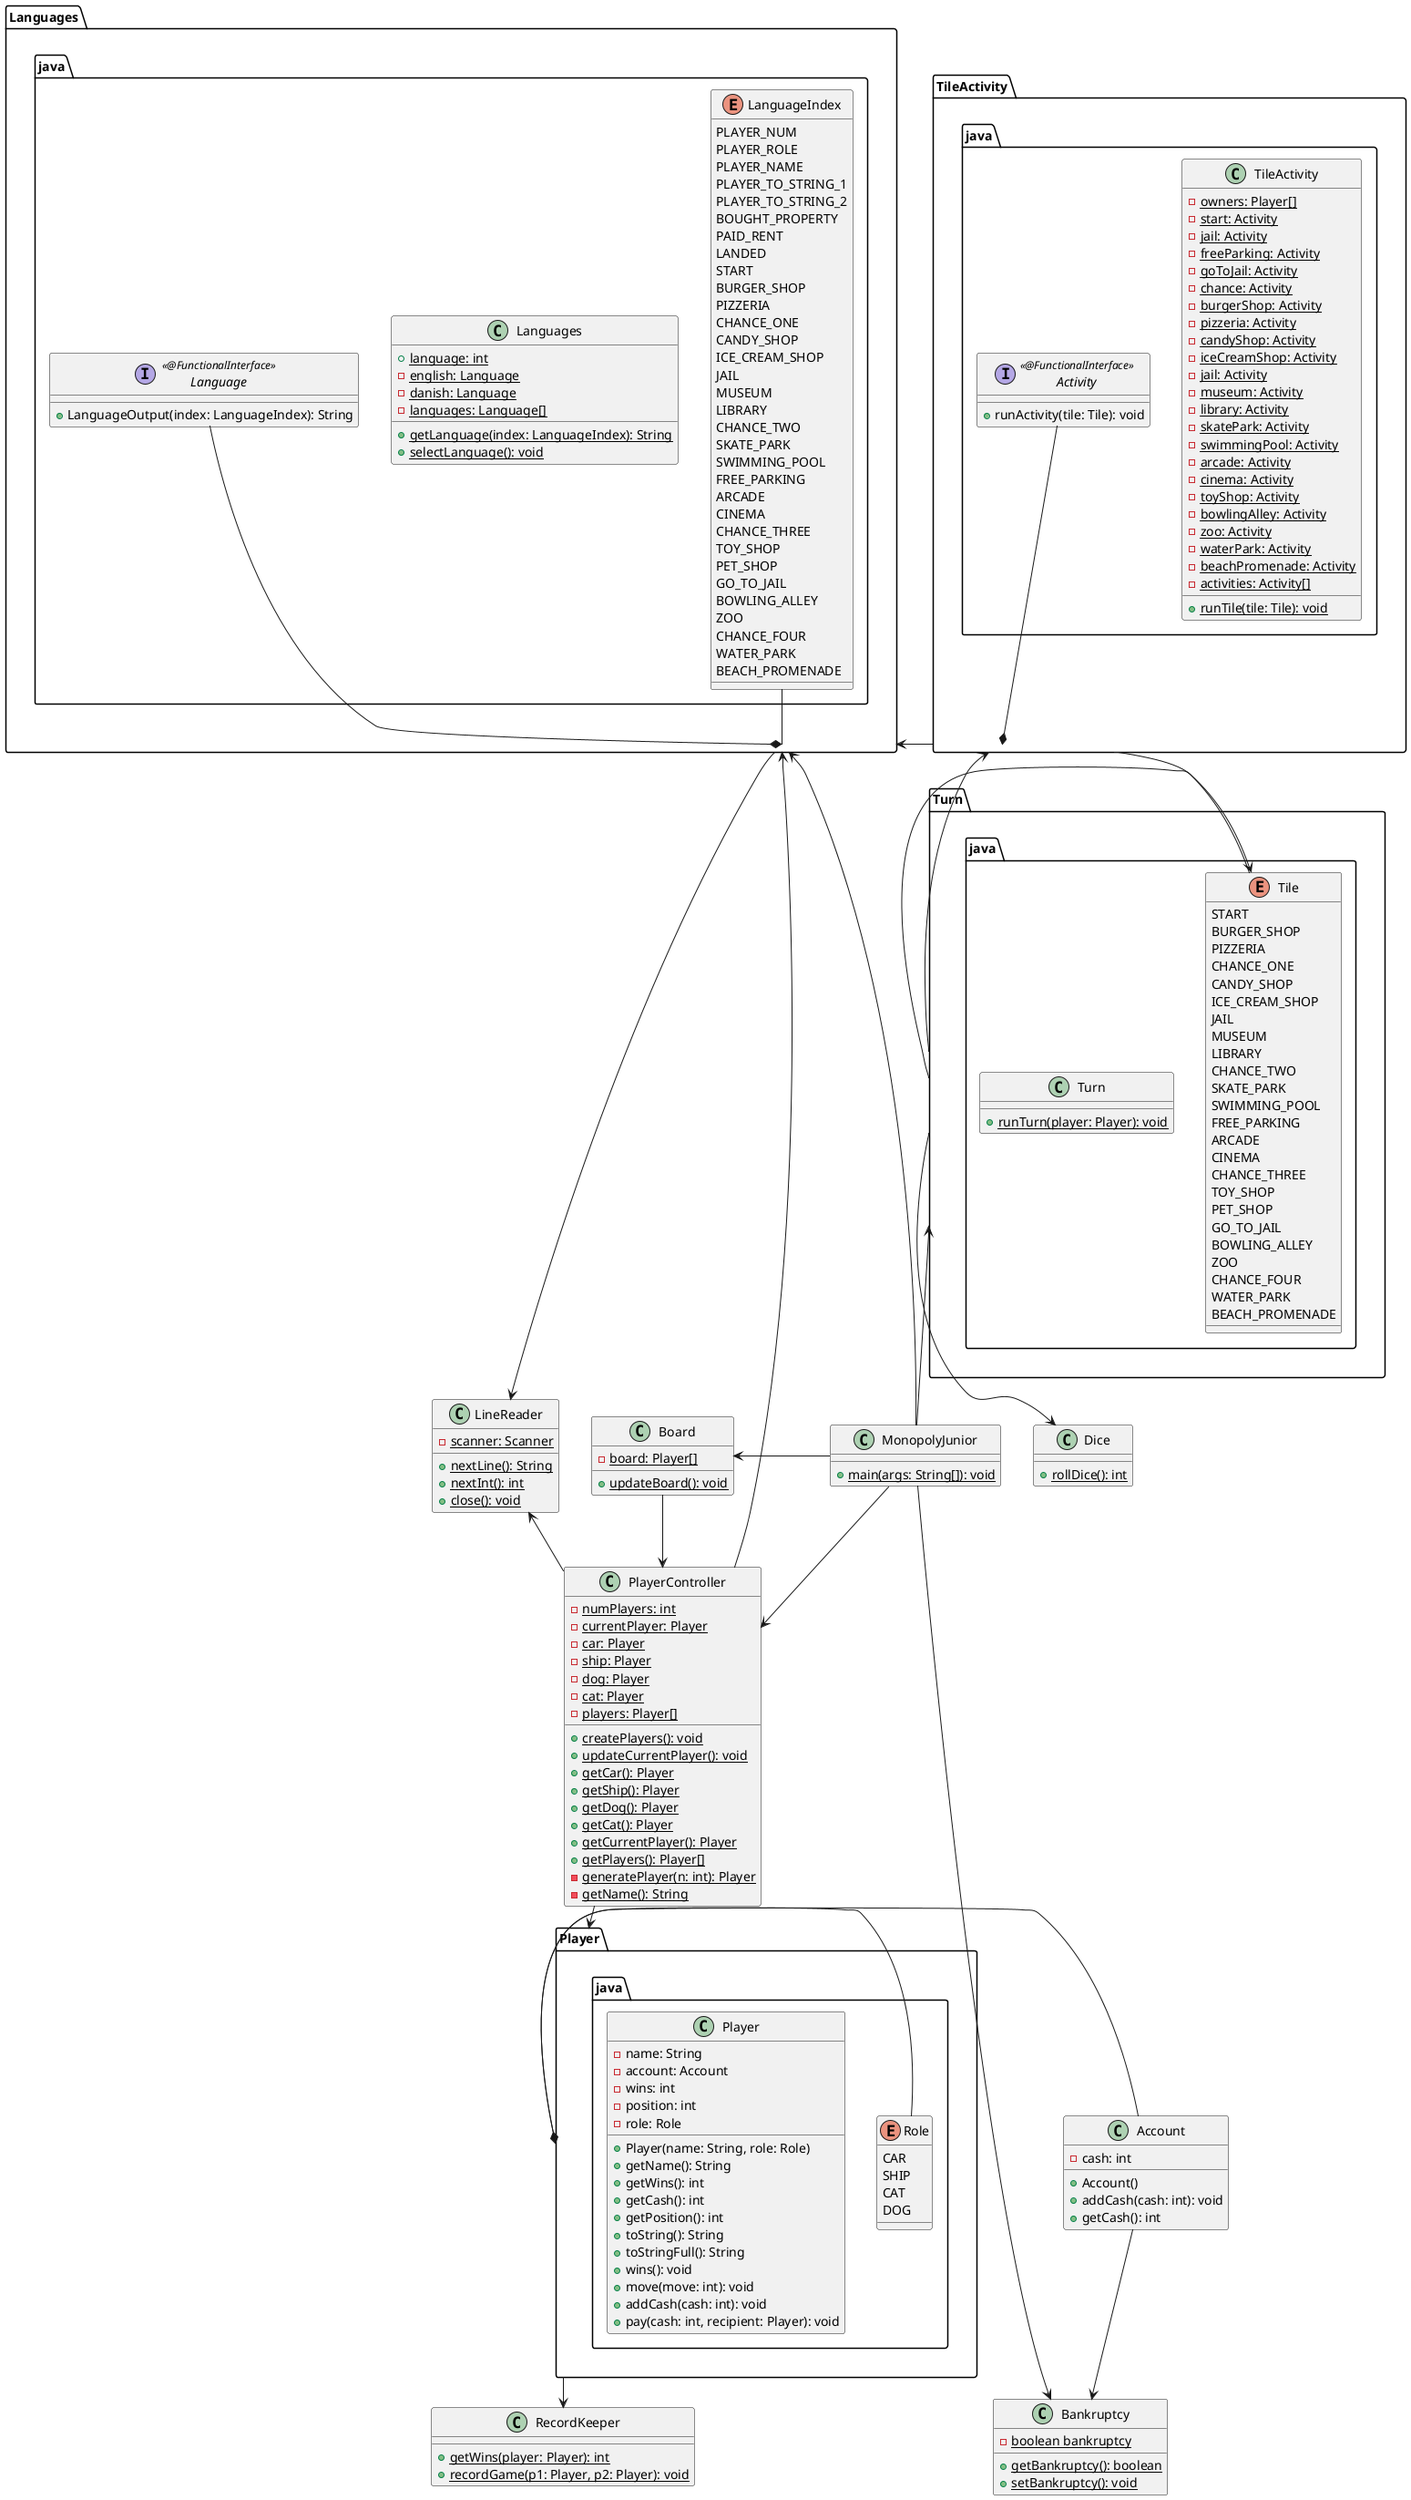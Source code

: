 @startuml ClassDiagram

class MonopolyJunior {
    {static} + main(args: String[]): void
}

class Account {
    - cash: int
    + Account()
    + addCash(cash: int): void
    + getCash(): int
}

class Bankruptcy {
    {static} - boolean bankruptcy
    {static} + getBankruptcy(): boolean
    {static} + setBankruptcy(): void
}

class Board {
    {static} - board: Player[]

    {static} + updateBoard(): void
}

class Dice {
    {static} + rollDice(): int
}

package Languages.java {
    class Languages {
        {static} + language: int
        {static} - english: Language
        {static} - danish: Language
        {static} - languages: Language[]
        {static} + getLanguage(index: LanguageIndex): String
        {static} + selectLanguage(): void
    }

    interface Language <<@FunctionalInterface>> {
        + LanguageOutput(index: LanguageIndex): String
    }

    enum LanguageIndex {
        PLAYER_NUM
        PLAYER_ROLE
        PLAYER_NAME
        PLAYER_TO_STRING_1
        PLAYER_TO_STRING_2
        BOUGHT_PROPERTY
        PAID_RENT
        LANDED
        START
        BURGER_SHOP
        PIZZERIA
        CHANCE_ONE
        CANDY_SHOP
        ICE_CREAM_SHOP
        JAIL
        MUSEUM
        LIBRARY
        CHANCE_TWO
        SKATE_PARK
        SWIMMING_POOL
        FREE_PARKING
        ARCADE
        CINEMA
        CHANCE_THREE
        TOY_SHOP
        PET_SHOP
        GO_TO_JAIL
        BOWLING_ALLEY
        ZOO
        CHANCE_FOUR
        WATER_PARK
        BEACH_PROMENADE
    }
}

class LineReader {
    {static} - scanner: Scanner
    {static} + nextLine(): String
    {static} + nextInt(): int
    {static} + close(): void
}

package Player.java {
    class Player {
        - name: String
        - account: Account
        - wins: int
        - position: int
        - role: Role
        + Player(name: String, role: Role)
        + getName(): String
        + getWins(): int
        + getCash(): int
        + getPosition(): int
        + toString(): String
        + toStringFull(): String
        + wins(): void
        + move(move: int): void
        + addCash(cash: int): void
        + pay(cash: int, recipient: Player): void
    }

    enum Role {
        CAR
        SHIP
        CAT
        DOG
    }
}

class PlayerController {
    {static} - numPlayers: int
    {static} - currentPlayer: Player
    {static} - car: Player
    {static} - ship: Player
    {static} - dog: Player
    {static} - cat: Player
    {static} - players: Player[]
    {static} + createPlayers(): void
    {static} + updateCurrentPlayer(): void
    {static} + getCar(): Player
    {static} + getShip(): Player
    {static} + getDog(): Player
    {static} + getCat(): Player
    {static} + getCurrentPlayer(): Player
    {static} + getPlayers(): Player[]
    {static} - generatePlayer(n: int): Player
    {static} - getName(): String
}

class RecordKeeper {
    {static} + getWins(player: Player): int
    {static} + recordGame(p1: Player, p2: Player): void
}

package TileActivity.java {
    class TileActivity {
        {static} - owners: Player[]
        {static} - start: Activity
        {static} - jail: Activity
        {static} - freeParking: Activity
        {static} - goToJail: Activity
        {static} - chance: Activity
        {static} - burgerShop: Activity
        {static} - pizzeria: Activity
        {static} - candyShop: Activity
        {static} - iceCreamShop: Activity
        {static} - jail: Activity
        {static} - museum: Activity
        {static} - library: Activity
        {static} - skatePark: Activity
        {static} - swimmingPool: Activity
        {static} - arcade: Activity
        {static} - cinema: Activity
        {static} - toyShop: Activity
        {static} - bowlingAlley: Activity
        {static} - zoo: Activity
        {static} - waterPark: Activity
        {static} - beachPromenade: Activity
        {static} - activities: Activity[]
        {static} + runTile(tile: Tile): void
    }

    interface Activity <<@FunctionalInterface>> {
        + runActivity(tile: Tile): void
    }
}

package Turn.java {
    class Turn {
        {static} + runTurn(player: Player): void
    }

    enum Tile {
        START
        BURGER_SHOP
        PIZZERIA
        CHANCE_ONE
        CANDY_SHOP
        ICE_CREAM_SHOP
        JAIL
        MUSEUM
        LIBRARY
        CHANCE_TWO
        SKATE_PARK
        SWIMMING_POOL
        FREE_PARKING
        ARCADE
        CINEMA
        CHANCE_THREE
        TOY_SHOP
        PET_SHOP
        GO_TO_JAIL
        BOWLING_ALLEY
        ZOO
        CHANCE_FOUR
        WATER_PARK
        BEACH_PROMENADE
    }
}

Languages <-- MonopolyJunior
Language --* Languages
Languages -l- LanguageIndex
Languages -d-> LineReader
MonopolyJunior --> PlayerController
Languages <-- PlayerController
LineReader <-- PlayerController
PlayerController --> Player
Player -l- Role
MonopolyJunior -l-> Board
PlayerController <-r- Board
Player *- Account
Turn <-- MonopolyJunior
Turn -r- Tile
Turn -d-> Dice
Player --> RecordKeeper
TileActivity <-- Turn
MonopolyJunior -d-> Bankruptcy
Activity -d-* TileActivity
Account -d-> Bankruptcy
TileActivity --> Tile
TileActivity -l-> Languages

@enduml